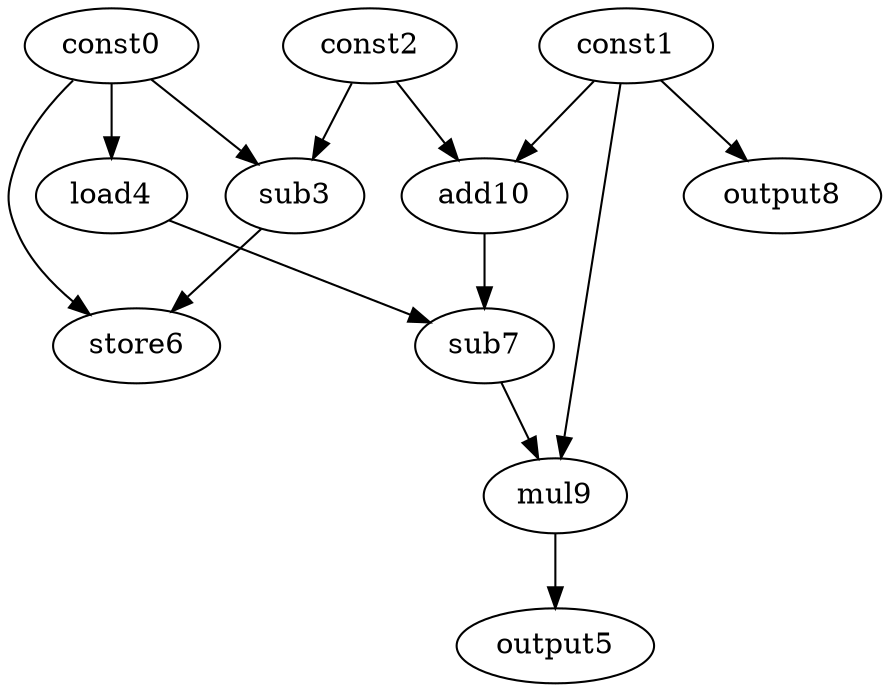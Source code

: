 digraph G { 
const0[opcode=const]; 
const1[opcode=const]; 
const2[opcode=const]; 
sub3[opcode=sub]; 
load4[opcode=load]; 
output5[opcode=output]; 
store6[opcode=store]; 
sub7[opcode=sub]; 
output8[opcode=output]; 
mul9[opcode=mul]; 
add10[opcode=add]; 
const0->sub3[operand=0];
const2->sub3[operand=1];
const0->load4[operand=0];
const1->output8[operand=0];
const1->add10[operand=0];
const2->add10[operand=1];
const0->store6[operand=0];
sub3->store6[operand=1];
add10->sub7[operand=0];
load4->sub7[operand=1];
const1->mul9[operand=0];
sub7->mul9[operand=1];
mul9->output5[operand=0];
}
